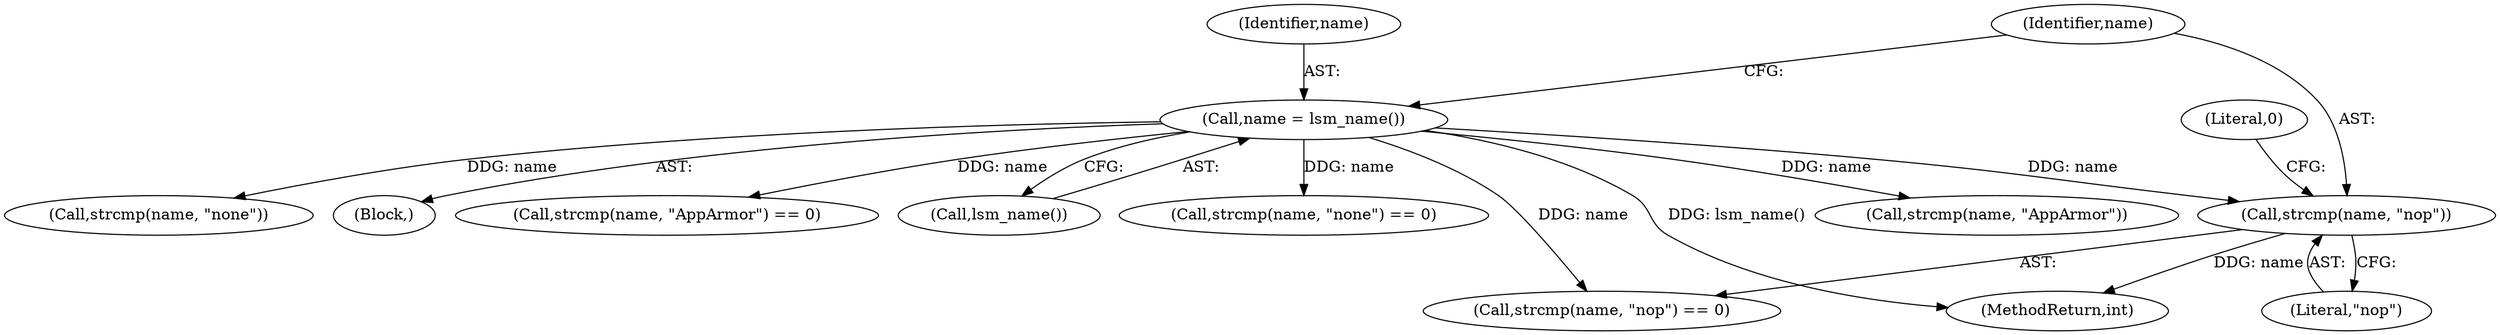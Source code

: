 digraph "0_lxc_81f466d05f2a89cb4f122ef7f593ff3f279b165c_0@API" {
"1000125" [label="(Call,strcmp(name, \"nop\"))"];
"1000120" [label="(Call,name = lsm_name())"];
"1000122" [label="(Call,lsm_name())"];
"1000128" [label="(Literal,0)"];
"1000213" [label="(MethodReturn,int)"];
"1000121" [label="(Identifier,name)"];
"1000141" [label="(Call,strcmp(name, \"AppArmor\"))"];
"1000125" [label="(Call,strcmp(name, \"nop\"))"];
"1000120" [label="(Call,name = lsm_name())"];
"1000133" [label="(Call,strcmp(name, \"none\"))"];
"1000107" [label="(Block,)"];
"1000124" [label="(Call,strcmp(name, \"nop\") == 0)"];
"1000126" [label="(Identifier,name)"];
"1000140" [label="(Call,strcmp(name, \"AppArmor\") == 0)"];
"1000127" [label="(Literal,\"nop\")"];
"1000132" [label="(Call,strcmp(name, \"none\") == 0)"];
"1000125" -> "1000124"  [label="AST: "];
"1000125" -> "1000127"  [label="CFG: "];
"1000126" -> "1000125"  [label="AST: "];
"1000127" -> "1000125"  [label="AST: "];
"1000128" -> "1000125"  [label="CFG: "];
"1000125" -> "1000213"  [label="DDG: name"];
"1000120" -> "1000125"  [label="DDG: name"];
"1000120" -> "1000107"  [label="AST: "];
"1000120" -> "1000122"  [label="CFG: "];
"1000121" -> "1000120"  [label="AST: "];
"1000122" -> "1000120"  [label="AST: "];
"1000126" -> "1000120"  [label="CFG: "];
"1000120" -> "1000213"  [label="DDG: lsm_name()"];
"1000120" -> "1000124"  [label="DDG: name"];
"1000120" -> "1000132"  [label="DDG: name"];
"1000120" -> "1000133"  [label="DDG: name"];
"1000120" -> "1000140"  [label="DDG: name"];
"1000120" -> "1000141"  [label="DDG: name"];
}
